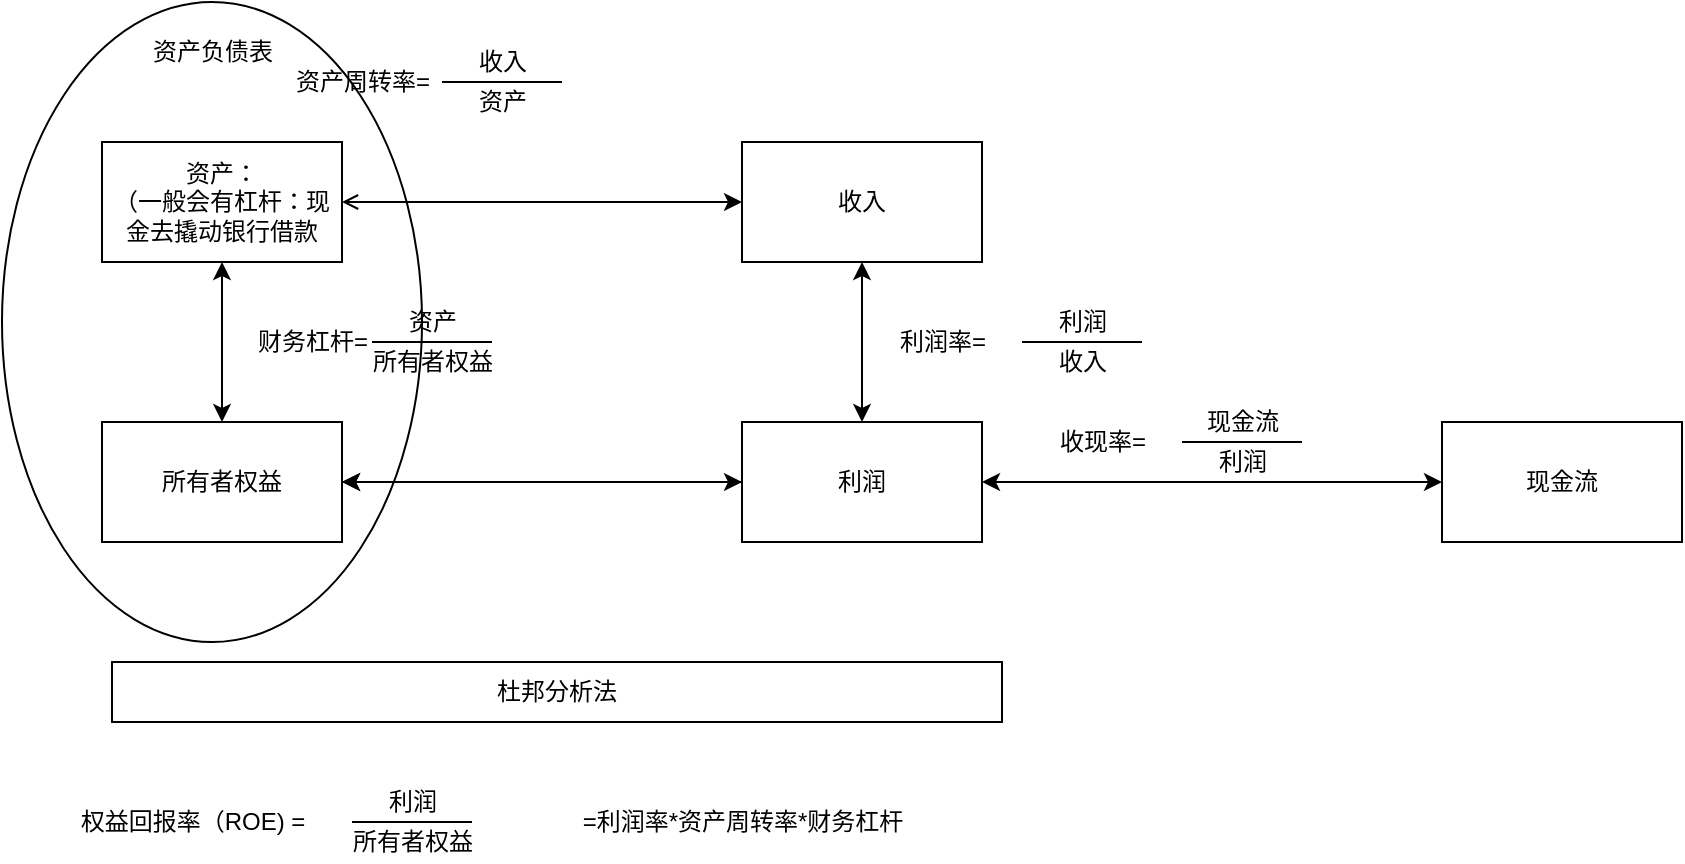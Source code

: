 <mxfile>
    <diagram id="R7JGW48iA_OiMXYkvlov" name="第 1 页">
        <mxGraphModel dx="659" dy="433" grid="1" gridSize="10" guides="1" tooltips="1" connect="1" arrows="1" fold="1" page="1" pageScale="1" pageWidth="827" pageHeight="1169" math="0" shadow="0">
            <root>
                <mxCell id="0"/>
                <mxCell id="1" parent="0"/>
                <mxCell id="127" value="" style="ellipse;whiteSpace=wrap;html=1;" vertex="1" parent="1">
                    <mxGeometry x="50" width="210" height="320" as="geometry"/>
                </mxCell>
                <mxCell id="94" value="" style="edgeStyle=none;html=1;strokeColor=default;startArrow=open;startFill=0;" edge="1" parent="1" source="92" target="93">
                    <mxGeometry relative="1" as="geometry"/>
                </mxCell>
                <mxCell id="92" value="资产：&lt;br&gt;&lt;span&gt;（一般会有杠杆：现金去撬动银行借款&lt;/span&gt;" style="rounded=0;whiteSpace=wrap;html=1;" vertex="1" parent="1">
                    <mxGeometry x="100" y="70" width="120" height="60" as="geometry"/>
                </mxCell>
                <mxCell id="96" value="" style="edgeStyle=none;html=1;startArrow=classic;startFill=1;" edge="1" parent="1" source="93" target="95">
                    <mxGeometry relative="1" as="geometry"/>
                </mxCell>
                <mxCell id="93" value="收入" style="rounded=0;whiteSpace=wrap;html=1;" vertex="1" parent="1">
                    <mxGeometry x="420" y="70" width="120" height="60" as="geometry"/>
                </mxCell>
                <mxCell id="98" value="" style="edgeStyle=none;html=1;" edge="1" parent="1" source="95" target="97">
                    <mxGeometry relative="1" as="geometry"/>
                </mxCell>
                <mxCell id="99" value="" style="html=1;strokeColor=default;endArrow=classic;endFill=1;rounded=1;startArrow=classic;startFill=1;" edge="1" parent="1" source="95" target="97">
                    <mxGeometry relative="1" as="geometry"/>
                </mxCell>
                <mxCell id="122" value="" style="edgeStyle=none;rounded=1;html=1;startArrow=classic;startFill=1;endArrow=classic;endFill=1;strokeColor=default;" edge="1" parent="1" source="95" target="121">
                    <mxGeometry relative="1" as="geometry"/>
                </mxCell>
                <mxCell id="95" value="利润" style="rounded=0;whiteSpace=wrap;html=1;" vertex="1" parent="1">
                    <mxGeometry x="420" y="210" width="120" height="60" as="geometry"/>
                </mxCell>
                <mxCell id="101" style="edgeStyle=none;rounded=1;html=1;entryX=0.5;entryY=1;entryDx=0;entryDy=0;endArrow=classic;endFill=1;strokeColor=default;startArrow=classic;startFill=1;" edge="1" parent="1" source="97" target="92">
                    <mxGeometry relative="1" as="geometry"/>
                </mxCell>
                <mxCell id="97" value="所有者权益" style="rounded=0;whiteSpace=wrap;html=1;" vertex="1" parent="1">
                    <mxGeometry x="100" y="210" width="120" height="60" as="geometry"/>
                </mxCell>
                <mxCell id="102" value="财务杠杆=" style="text;html=1;align=center;verticalAlign=middle;resizable=0;points=[];autosize=1;strokeColor=none;fillColor=none;" vertex="1" parent="1">
                    <mxGeometry x="170" y="160" width="70" height="20" as="geometry"/>
                </mxCell>
                <mxCell id="103" value="资产周转率=" style="text;html=1;align=center;verticalAlign=middle;resizable=0;points=[];autosize=1;strokeColor=none;fillColor=none;" vertex="1" parent="1">
                    <mxGeometry x="190" y="30" width="80" height="20" as="geometry"/>
                </mxCell>
                <mxCell id="104" value="收入" style="text;html=1;align=center;verticalAlign=middle;resizable=0;points=[];autosize=1;strokeColor=none;fillColor=none;" vertex="1" parent="1">
                    <mxGeometry x="280" y="20" width="40" height="20" as="geometry"/>
                </mxCell>
                <mxCell id="105" value="" style="endArrow=none;html=1;rounded=1;strokeColor=default;" edge="1" parent="1">
                    <mxGeometry width="50" height="50" relative="1" as="geometry">
                        <mxPoint x="270" y="40" as="sourcePoint"/>
                        <mxPoint x="330" y="40" as="targetPoint"/>
                    </mxGeometry>
                </mxCell>
                <mxCell id="106" value="资产" style="text;html=1;align=center;verticalAlign=middle;resizable=0;points=[];autosize=1;strokeColor=none;fillColor=none;" vertex="1" parent="1">
                    <mxGeometry x="280" y="40" width="40" height="20" as="geometry"/>
                </mxCell>
                <mxCell id="107" value="利润率=" style="text;html=1;align=center;verticalAlign=middle;resizable=0;points=[];autosize=1;strokeColor=none;fillColor=none;" vertex="1" parent="1">
                    <mxGeometry x="490" y="160" width="60" height="20" as="geometry"/>
                </mxCell>
                <mxCell id="108" value="利润" style="text;html=1;align=center;verticalAlign=middle;resizable=0;points=[];autosize=1;strokeColor=none;fillColor=none;" vertex="1" parent="1">
                    <mxGeometry x="570" y="150" width="40" height="20" as="geometry"/>
                </mxCell>
                <mxCell id="109" value="" style="endArrow=none;html=1;rounded=1;strokeColor=default;" edge="1" parent="1">
                    <mxGeometry width="50" height="50" relative="1" as="geometry">
                        <mxPoint x="560" y="170" as="sourcePoint"/>
                        <mxPoint x="620" y="170" as="targetPoint"/>
                    </mxGeometry>
                </mxCell>
                <mxCell id="110" value="收入" style="text;html=1;align=center;verticalAlign=middle;resizable=0;points=[];autosize=1;strokeColor=none;fillColor=none;" vertex="1" parent="1">
                    <mxGeometry x="570" y="170" width="40" height="20" as="geometry"/>
                </mxCell>
                <mxCell id="111" value="资产" style="text;html=1;align=center;verticalAlign=middle;resizable=0;points=[];autosize=1;strokeColor=none;fillColor=none;" vertex="1" parent="1">
                    <mxGeometry x="245" y="150" width="40" height="20" as="geometry"/>
                </mxCell>
                <mxCell id="112" value="" style="endArrow=none;html=1;rounded=1;strokeColor=default;" edge="1" parent="1">
                    <mxGeometry width="50" height="50" relative="1" as="geometry">
                        <mxPoint x="235" y="170" as="sourcePoint"/>
                        <mxPoint x="295" y="170" as="targetPoint"/>
                    </mxGeometry>
                </mxCell>
                <mxCell id="113" value="所有者权益" style="text;html=1;align=center;verticalAlign=middle;resizable=0;points=[];autosize=1;strokeColor=none;fillColor=none;" vertex="1" parent="1">
                    <mxGeometry x="225" y="170" width="80" height="20" as="geometry"/>
                </mxCell>
                <mxCell id="115" value="杜邦分析法" style="rounded=0;whiteSpace=wrap;html=1;" vertex="1" parent="1">
                    <mxGeometry x="105" y="330" width="445" height="30" as="geometry"/>
                </mxCell>
                <mxCell id="116" value="权益回报率（ROE) =" style="text;html=1;align=center;verticalAlign=middle;resizable=0;points=[];autosize=1;strokeColor=none;fillColor=none;" vertex="1" parent="1">
                    <mxGeometry x="80" y="400" width="130" height="20" as="geometry"/>
                </mxCell>
                <mxCell id="117" value="利润" style="text;html=1;align=center;verticalAlign=middle;resizable=0;points=[];autosize=1;strokeColor=none;fillColor=none;" vertex="1" parent="1">
                    <mxGeometry x="235" y="390" width="40" height="20" as="geometry"/>
                </mxCell>
                <mxCell id="118" value="" style="endArrow=none;html=1;rounded=1;strokeColor=default;" edge="1" parent="1">
                    <mxGeometry width="50" height="50" relative="1" as="geometry">
                        <mxPoint x="225" y="410" as="sourcePoint"/>
                        <mxPoint x="285" y="410" as="targetPoint"/>
                    </mxGeometry>
                </mxCell>
                <mxCell id="119" value="所有者权益" style="text;html=1;align=center;verticalAlign=middle;resizable=0;points=[];autosize=1;strokeColor=none;fillColor=none;" vertex="1" parent="1">
                    <mxGeometry x="215" y="410" width="80" height="20" as="geometry"/>
                </mxCell>
                <mxCell id="120" value="=利润率*资产周转率*财务杠杆" style="text;html=1;align=center;verticalAlign=middle;resizable=0;points=[];autosize=1;strokeColor=none;fillColor=none;" vertex="1" parent="1">
                    <mxGeometry x="330" y="400" width="180" height="20" as="geometry"/>
                </mxCell>
                <mxCell id="121" value="现金流" style="rounded=0;whiteSpace=wrap;html=1;" vertex="1" parent="1">
                    <mxGeometry x="770" y="210" width="120" height="60" as="geometry"/>
                </mxCell>
                <mxCell id="123" value="收现率=" style="text;html=1;align=center;verticalAlign=middle;resizable=0;points=[];autosize=1;strokeColor=none;fillColor=none;" vertex="1" parent="1">
                    <mxGeometry x="570" y="210" width="60" height="20" as="geometry"/>
                </mxCell>
                <mxCell id="124" value="现金流" style="text;html=1;align=center;verticalAlign=middle;resizable=0;points=[];autosize=1;strokeColor=none;fillColor=none;" vertex="1" parent="1">
                    <mxGeometry x="645" y="200" width="50" height="20" as="geometry"/>
                </mxCell>
                <mxCell id="125" value="" style="endArrow=none;html=1;rounded=1;strokeColor=default;" edge="1" parent="1">
                    <mxGeometry width="50" height="50" relative="1" as="geometry">
                        <mxPoint x="640" y="220" as="sourcePoint"/>
                        <mxPoint x="700" y="220" as="targetPoint"/>
                    </mxGeometry>
                </mxCell>
                <mxCell id="126" value="利润" style="text;html=1;align=center;verticalAlign=middle;resizable=0;points=[];autosize=1;strokeColor=none;fillColor=none;" vertex="1" parent="1">
                    <mxGeometry x="650" y="220" width="40" height="20" as="geometry"/>
                </mxCell>
                <mxCell id="128" value="资产负债表" style="text;html=1;strokeColor=none;fillColor=none;align=center;verticalAlign=middle;whiteSpace=wrap;rounded=0;" vertex="1" parent="1">
                    <mxGeometry x="112.5" y="10" width="85" height="30" as="geometry"/>
                </mxCell>
            </root>
        </mxGraphModel>
    </diagram>
</mxfile>